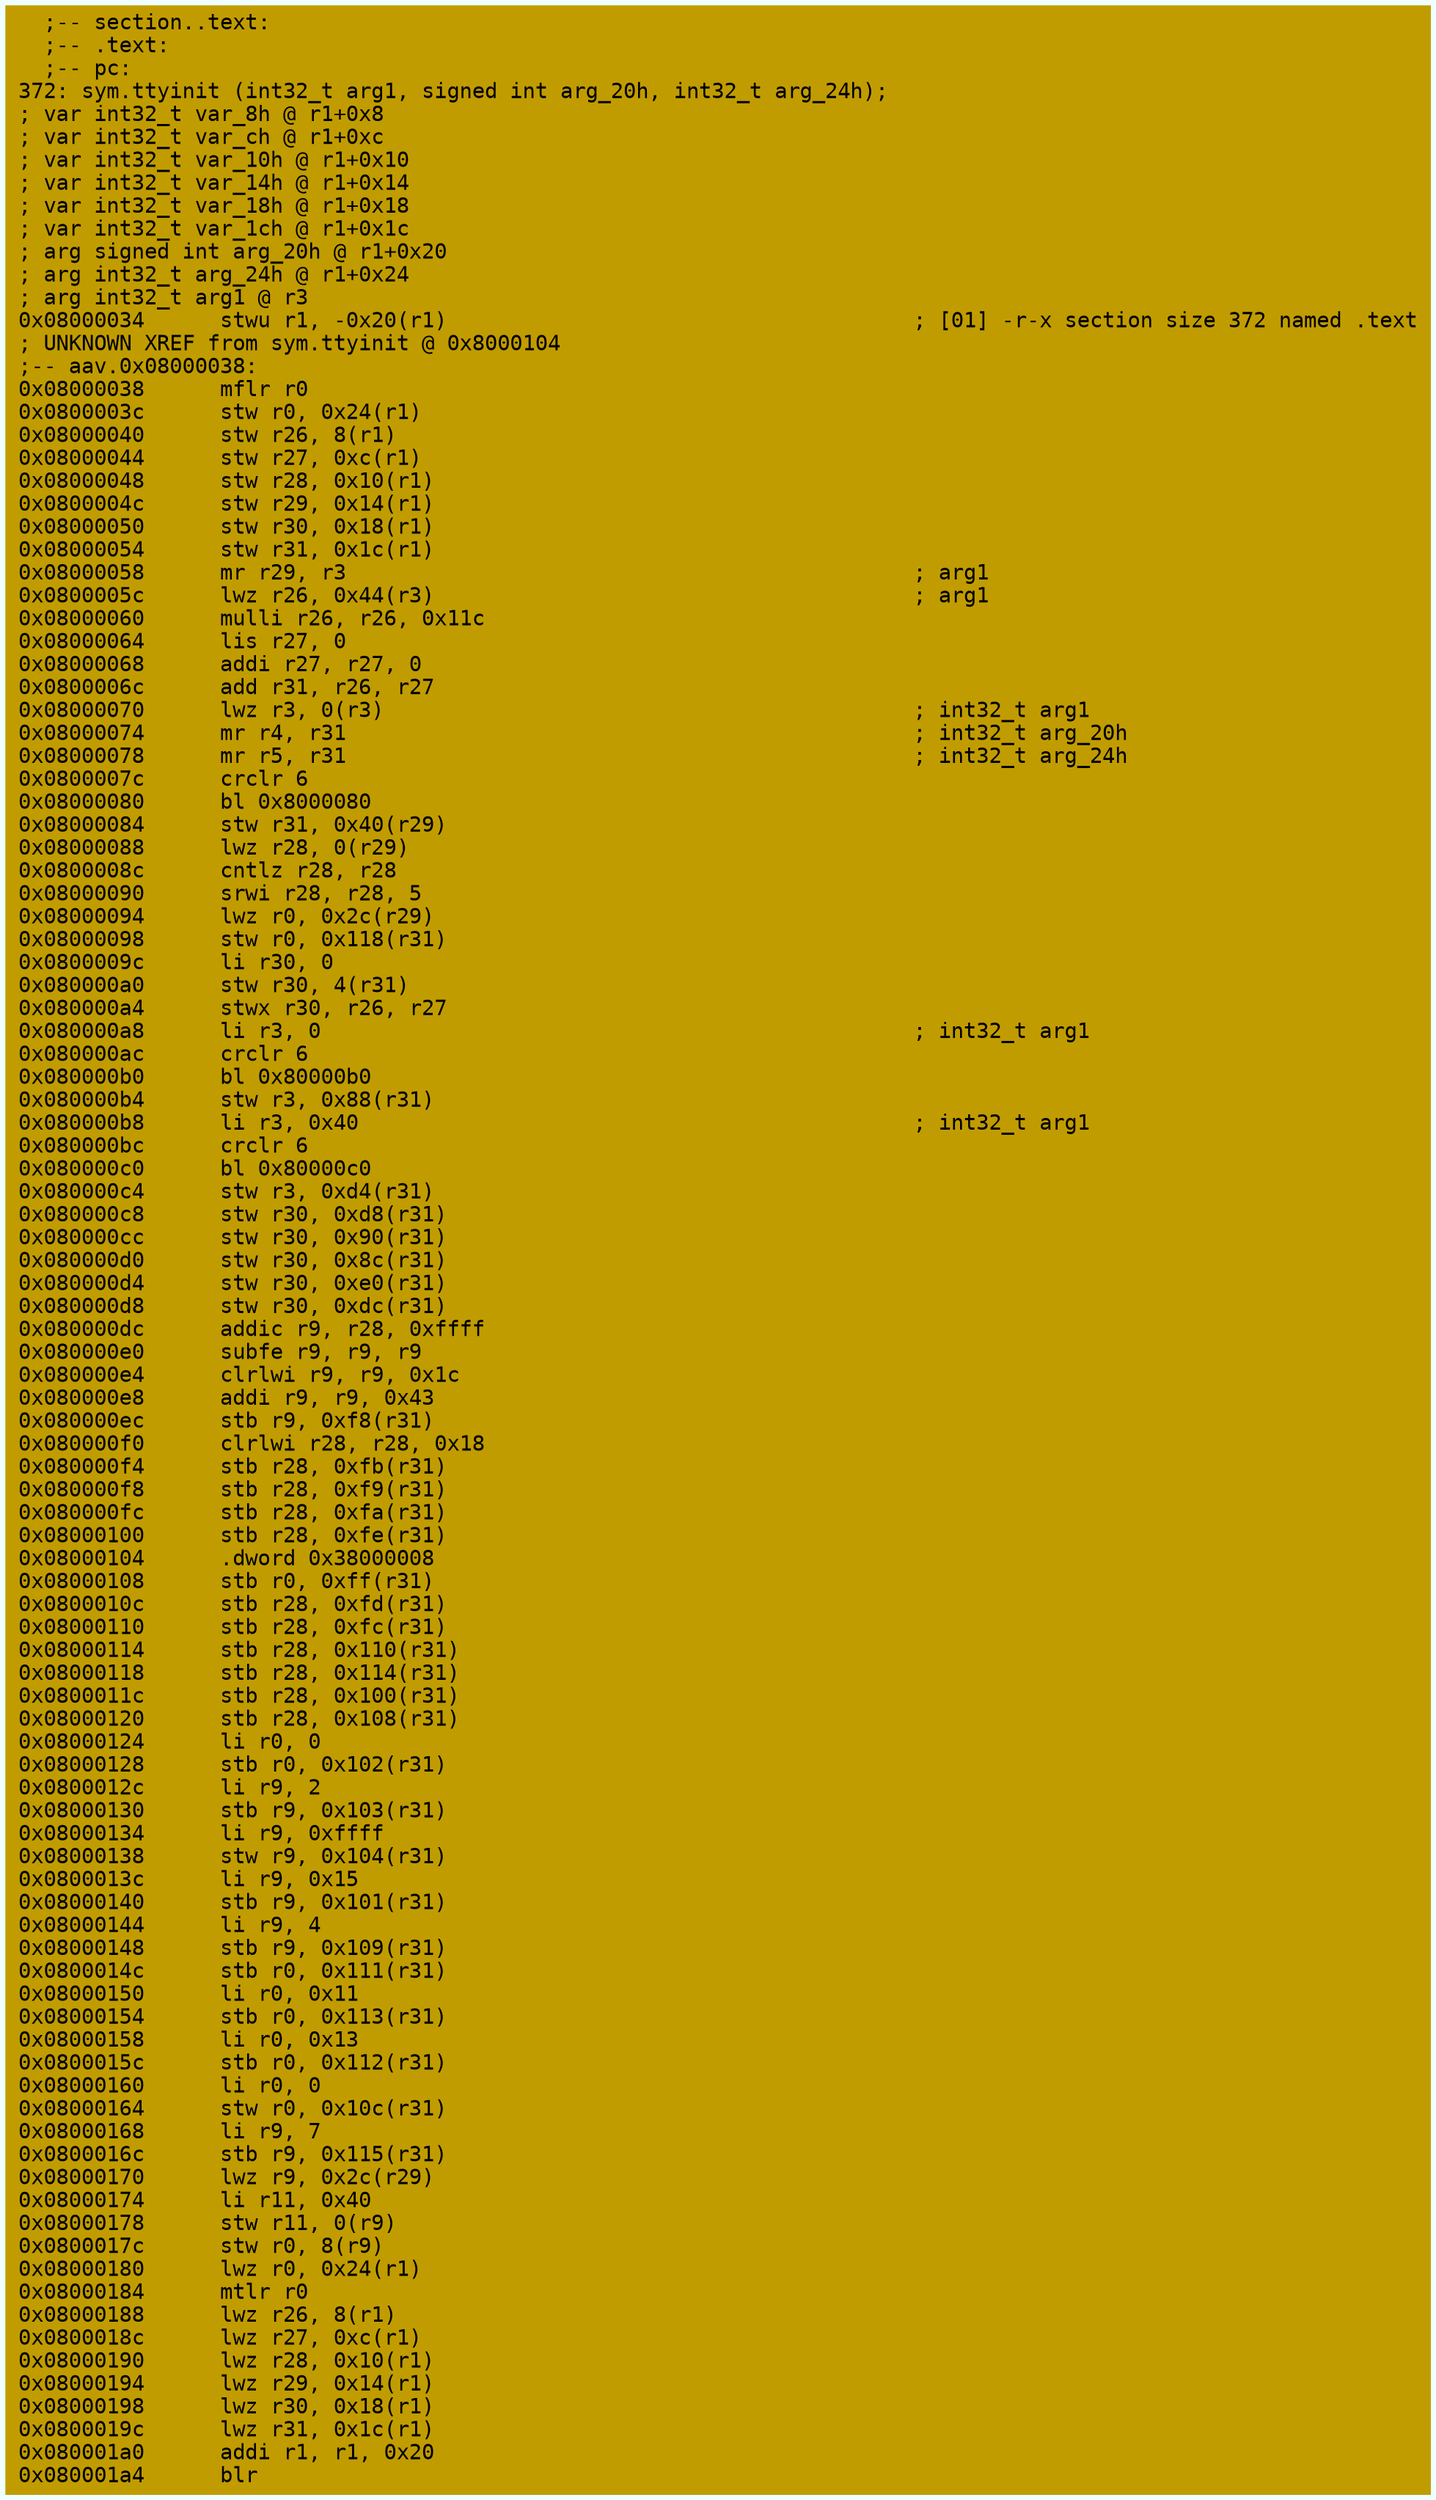 digraph code {
	graph [bgcolor=azure fontsize=8 fontname="Courier" splines="ortho"];
	node [fillcolor=gray style=filled shape=box];
	edge [arrowhead="normal"];
	"0x08000034" [URL="sym.ttyinit/0x08000034", fillcolor="#c19c00",color="#c19c00", fontname="Courier",label="  ;-- section..text:\l  ;-- .text:\l  ;-- pc:\l372: sym.ttyinit (int32_t arg1, signed int arg_20h, int32_t arg_24h);\l; var int32_t var_8h @ r1+0x8\l; var int32_t var_ch @ r1+0xc\l; var int32_t var_10h @ r1+0x10\l; var int32_t var_14h @ r1+0x14\l; var int32_t var_18h @ r1+0x18\l; var int32_t var_1ch @ r1+0x1c\l; arg signed int arg_20h @ r1+0x20\l; arg int32_t arg_24h @ r1+0x24\l; arg int32_t arg1 @ r3\l0x08000034      stwu r1, -0x20(r1)                                     ; [01] -r-x section size 372 named .text\l; UNKNOWN XREF from sym.ttyinit @ 0x8000104\l;-- aav.0x08000038:\l0x08000038      mflr r0\l0x0800003c      stw r0, 0x24(r1)\l0x08000040      stw r26, 8(r1)\l0x08000044      stw r27, 0xc(r1)\l0x08000048      stw r28, 0x10(r1)\l0x0800004c      stw r29, 0x14(r1)\l0x08000050      stw r30, 0x18(r1)\l0x08000054      stw r31, 0x1c(r1)\l0x08000058      mr r29, r3                                             ; arg1\l0x0800005c      lwz r26, 0x44(r3)                                      ; arg1\l0x08000060      mulli r26, r26, 0x11c\l0x08000064      lis r27, 0\l0x08000068      addi r27, r27, 0\l0x0800006c      add r31, r26, r27\l0x08000070      lwz r3, 0(r3)                                          ; int32_t arg1\l0x08000074      mr r4, r31                                             ; int32_t arg_20h\l0x08000078      mr r5, r31                                             ; int32_t arg_24h\l0x0800007c      crclr 6\l0x08000080      bl 0x8000080\l0x08000084      stw r31, 0x40(r29)\l0x08000088      lwz r28, 0(r29)\l0x0800008c      cntlz r28, r28\l0x08000090      srwi r28, r28, 5\l0x08000094      lwz r0, 0x2c(r29)\l0x08000098      stw r0, 0x118(r31)\l0x0800009c      li r30, 0\l0x080000a0      stw r30, 4(r31)\l0x080000a4      stwx r30, r26, r27\l0x080000a8      li r3, 0                                               ; int32_t arg1\l0x080000ac      crclr 6\l0x080000b0      bl 0x80000b0\l0x080000b4      stw r3, 0x88(r31)\l0x080000b8      li r3, 0x40                                            ; int32_t arg1\l0x080000bc      crclr 6\l0x080000c0      bl 0x80000c0\l0x080000c4      stw r3, 0xd4(r31)\l0x080000c8      stw r30, 0xd8(r31)\l0x080000cc      stw r30, 0x90(r31)\l0x080000d0      stw r30, 0x8c(r31)\l0x080000d4      stw r30, 0xe0(r31)\l0x080000d8      stw r30, 0xdc(r31)\l0x080000dc      addic r9, r28, 0xffff\l0x080000e0      subfe r9, r9, r9\l0x080000e4      clrlwi r9, r9, 0x1c\l0x080000e8      addi r9, r9, 0x43\l0x080000ec      stb r9, 0xf8(r31)\l0x080000f0      clrlwi r28, r28, 0x18\l0x080000f4      stb r28, 0xfb(r31)\l0x080000f8      stb r28, 0xf9(r31)\l0x080000fc      stb r28, 0xfa(r31)\l0x08000100      stb r28, 0xfe(r31)\l0x08000104      .dword 0x38000008\l0x08000108      stb r0, 0xff(r31)\l0x0800010c      stb r28, 0xfd(r31)\l0x08000110      stb r28, 0xfc(r31)\l0x08000114      stb r28, 0x110(r31)\l0x08000118      stb r28, 0x114(r31)\l0x0800011c      stb r28, 0x100(r31)\l0x08000120      stb r28, 0x108(r31)\l0x08000124      li r0, 0\l0x08000128      stb r0, 0x102(r31)\l0x0800012c      li r9, 2\l0x08000130      stb r9, 0x103(r31)\l0x08000134      li r9, 0xffff\l0x08000138      stw r9, 0x104(r31)\l0x0800013c      li r9, 0x15\l0x08000140      stb r9, 0x101(r31)\l0x08000144      li r9, 4\l0x08000148      stb r9, 0x109(r31)\l0x0800014c      stb r0, 0x111(r31)\l0x08000150      li r0, 0x11\l0x08000154      stb r0, 0x113(r31)\l0x08000158      li r0, 0x13\l0x0800015c      stb r0, 0x112(r31)\l0x08000160      li r0, 0\l0x08000164      stw r0, 0x10c(r31)\l0x08000168      li r9, 7\l0x0800016c      stb r9, 0x115(r31)\l0x08000170      lwz r9, 0x2c(r29)\l0x08000174      li r11, 0x40\l0x08000178      stw r11, 0(r9)\l0x0800017c      stw r0, 8(r9)\l0x08000180      lwz r0, 0x24(r1)\l0x08000184      mtlr r0\l0x08000188      lwz r26, 8(r1)\l0x0800018c      lwz r27, 0xc(r1)\l0x08000190      lwz r28, 0x10(r1)\l0x08000194      lwz r29, 0x14(r1)\l0x08000198      lwz r30, 0x18(r1)\l0x0800019c      lwz r31, 0x1c(r1)\l0x080001a0      addi r1, r1, 0x20\l0x080001a4      blr\l"]
}
